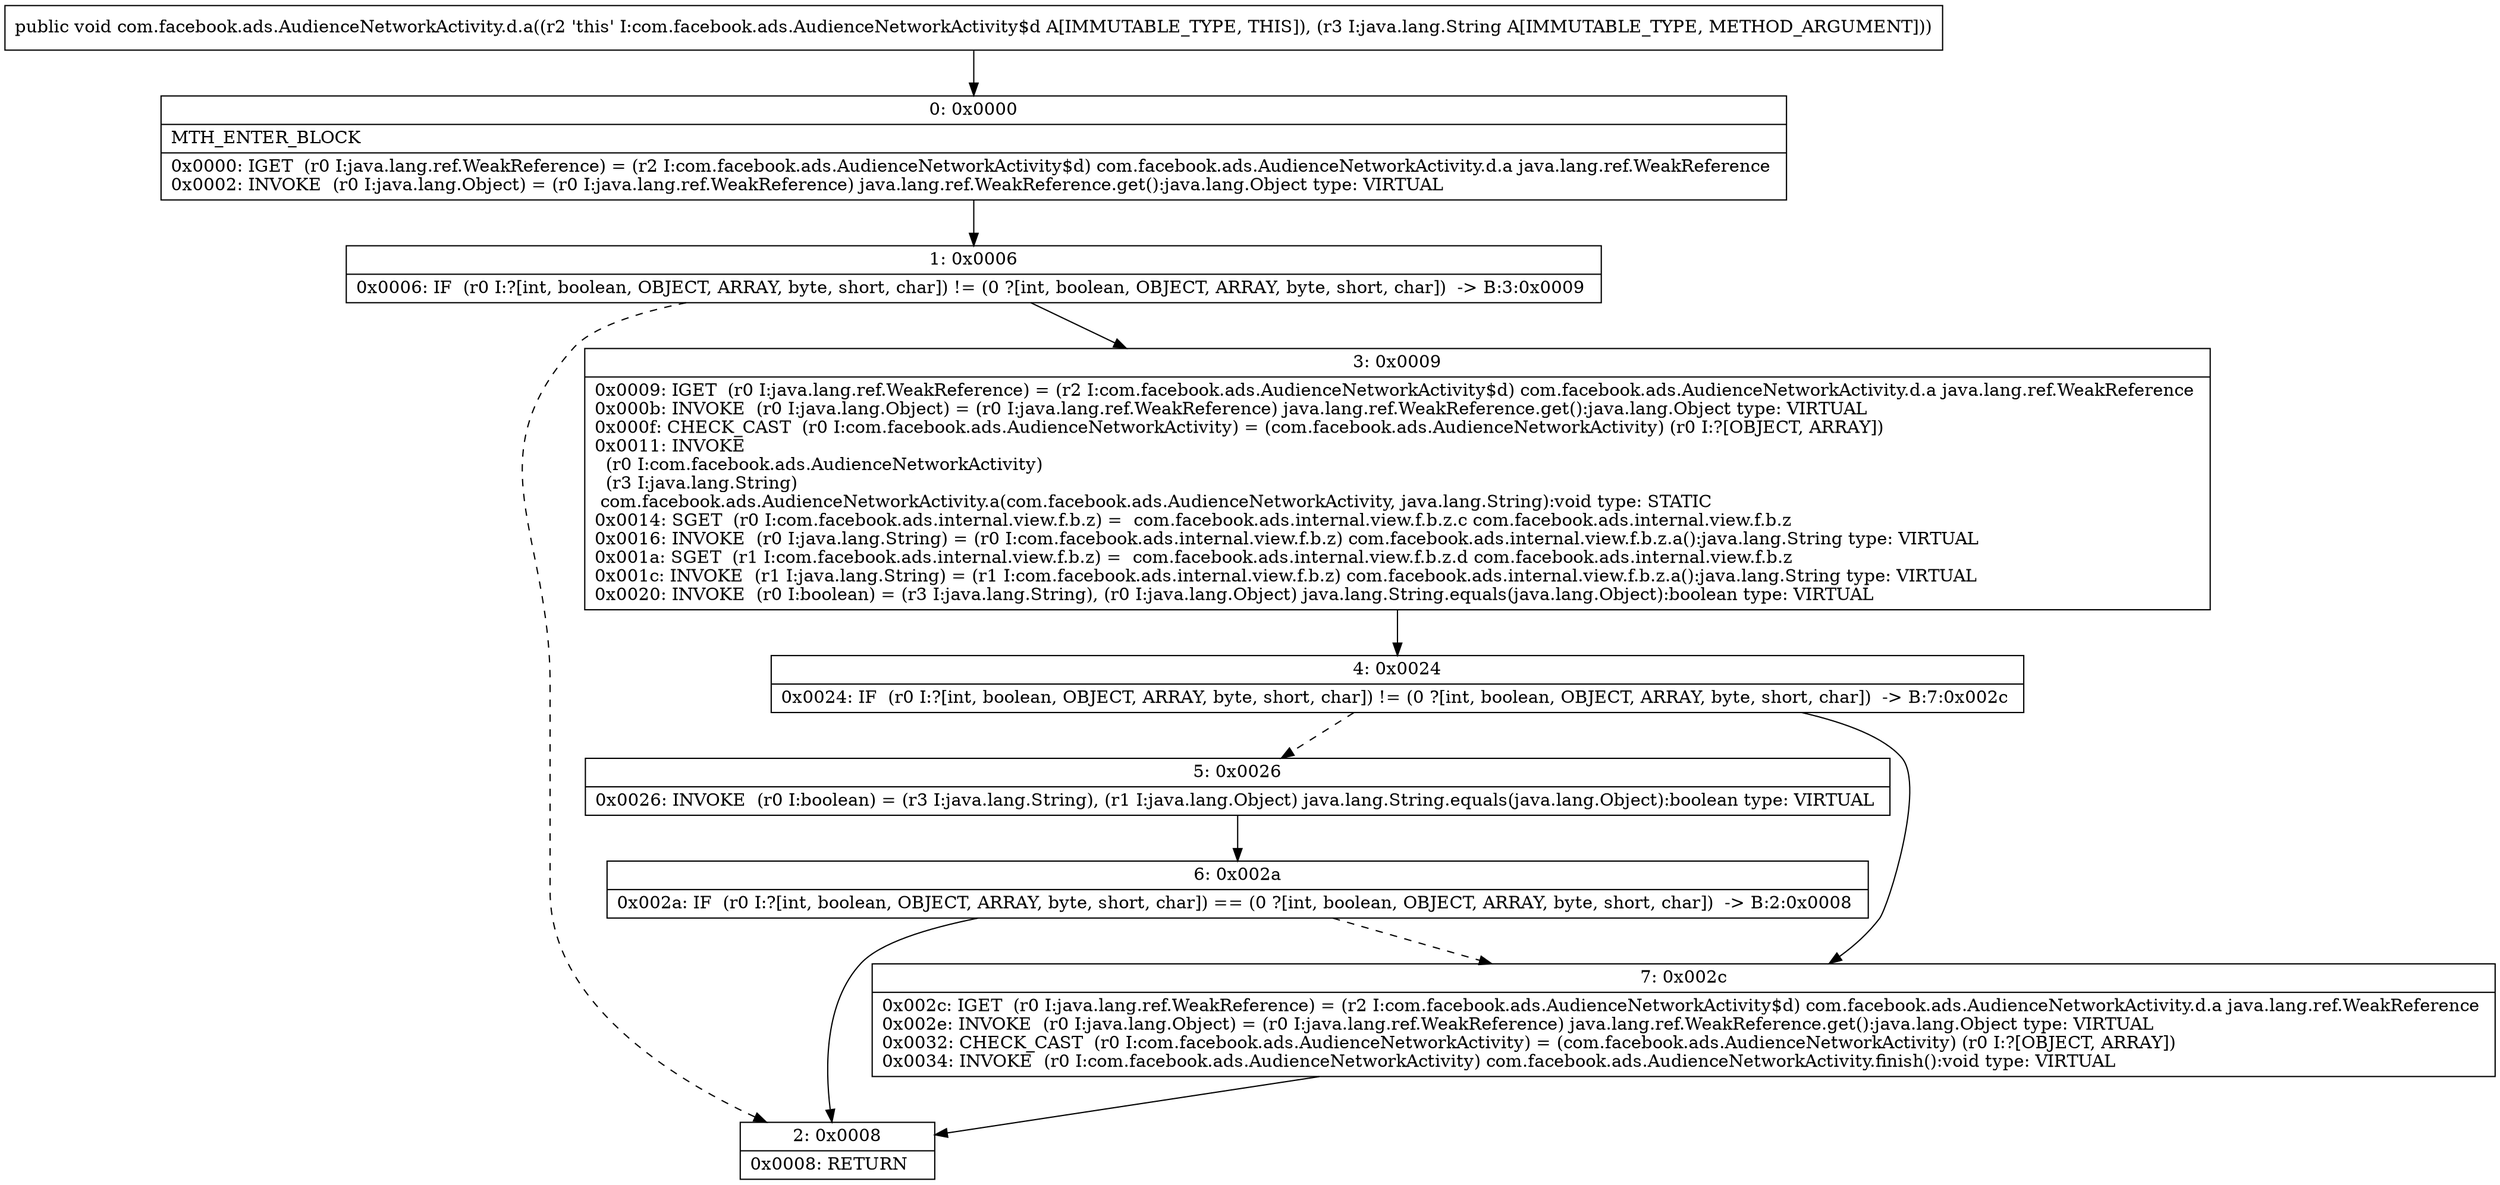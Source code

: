 digraph "CFG forcom.facebook.ads.AudienceNetworkActivity.d.a(Ljava\/lang\/String;)V" {
Node_0 [shape=record,label="{0\:\ 0x0000|MTH_ENTER_BLOCK\l|0x0000: IGET  (r0 I:java.lang.ref.WeakReference) = (r2 I:com.facebook.ads.AudienceNetworkActivity$d) com.facebook.ads.AudienceNetworkActivity.d.a java.lang.ref.WeakReference \l0x0002: INVOKE  (r0 I:java.lang.Object) = (r0 I:java.lang.ref.WeakReference) java.lang.ref.WeakReference.get():java.lang.Object type: VIRTUAL \l}"];
Node_1 [shape=record,label="{1\:\ 0x0006|0x0006: IF  (r0 I:?[int, boolean, OBJECT, ARRAY, byte, short, char]) != (0 ?[int, boolean, OBJECT, ARRAY, byte, short, char])  \-\> B:3:0x0009 \l}"];
Node_2 [shape=record,label="{2\:\ 0x0008|0x0008: RETURN   \l}"];
Node_3 [shape=record,label="{3\:\ 0x0009|0x0009: IGET  (r0 I:java.lang.ref.WeakReference) = (r2 I:com.facebook.ads.AudienceNetworkActivity$d) com.facebook.ads.AudienceNetworkActivity.d.a java.lang.ref.WeakReference \l0x000b: INVOKE  (r0 I:java.lang.Object) = (r0 I:java.lang.ref.WeakReference) java.lang.ref.WeakReference.get():java.lang.Object type: VIRTUAL \l0x000f: CHECK_CAST  (r0 I:com.facebook.ads.AudienceNetworkActivity) = (com.facebook.ads.AudienceNetworkActivity) (r0 I:?[OBJECT, ARRAY]) \l0x0011: INVOKE  \l  (r0 I:com.facebook.ads.AudienceNetworkActivity)\l  (r3 I:java.lang.String)\l com.facebook.ads.AudienceNetworkActivity.a(com.facebook.ads.AudienceNetworkActivity, java.lang.String):void type: STATIC \l0x0014: SGET  (r0 I:com.facebook.ads.internal.view.f.b.z) =  com.facebook.ads.internal.view.f.b.z.c com.facebook.ads.internal.view.f.b.z \l0x0016: INVOKE  (r0 I:java.lang.String) = (r0 I:com.facebook.ads.internal.view.f.b.z) com.facebook.ads.internal.view.f.b.z.a():java.lang.String type: VIRTUAL \l0x001a: SGET  (r1 I:com.facebook.ads.internal.view.f.b.z) =  com.facebook.ads.internal.view.f.b.z.d com.facebook.ads.internal.view.f.b.z \l0x001c: INVOKE  (r1 I:java.lang.String) = (r1 I:com.facebook.ads.internal.view.f.b.z) com.facebook.ads.internal.view.f.b.z.a():java.lang.String type: VIRTUAL \l0x0020: INVOKE  (r0 I:boolean) = (r3 I:java.lang.String), (r0 I:java.lang.Object) java.lang.String.equals(java.lang.Object):boolean type: VIRTUAL \l}"];
Node_4 [shape=record,label="{4\:\ 0x0024|0x0024: IF  (r0 I:?[int, boolean, OBJECT, ARRAY, byte, short, char]) != (0 ?[int, boolean, OBJECT, ARRAY, byte, short, char])  \-\> B:7:0x002c \l}"];
Node_5 [shape=record,label="{5\:\ 0x0026|0x0026: INVOKE  (r0 I:boolean) = (r3 I:java.lang.String), (r1 I:java.lang.Object) java.lang.String.equals(java.lang.Object):boolean type: VIRTUAL \l}"];
Node_6 [shape=record,label="{6\:\ 0x002a|0x002a: IF  (r0 I:?[int, boolean, OBJECT, ARRAY, byte, short, char]) == (0 ?[int, boolean, OBJECT, ARRAY, byte, short, char])  \-\> B:2:0x0008 \l}"];
Node_7 [shape=record,label="{7\:\ 0x002c|0x002c: IGET  (r0 I:java.lang.ref.WeakReference) = (r2 I:com.facebook.ads.AudienceNetworkActivity$d) com.facebook.ads.AudienceNetworkActivity.d.a java.lang.ref.WeakReference \l0x002e: INVOKE  (r0 I:java.lang.Object) = (r0 I:java.lang.ref.WeakReference) java.lang.ref.WeakReference.get():java.lang.Object type: VIRTUAL \l0x0032: CHECK_CAST  (r0 I:com.facebook.ads.AudienceNetworkActivity) = (com.facebook.ads.AudienceNetworkActivity) (r0 I:?[OBJECT, ARRAY]) \l0x0034: INVOKE  (r0 I:com.facebook.ads.AudienceNetworkActivity) com.facebook.ads.AudienceNetworkActivity.finish():void type: VIRTUAL \l}"];
MethodNode[shape=record,label="{public void com.facebook.ads.AudienceNetworkActivity.d.a((r2 'this' I:com.facebook.ads.AudienceNetworkActivity$d A[IMMUTABLE_TYPE, THIS]), (r3 I:java.lang.String A[IMMUTABLE_TYPE, METHOD_ARGUMENT])) }"];
MethodNode -> Node_0;
Node_0 -> Node_1;
Node_1 -> Node_2[style=dashed];
Node_1 -> Node_3;
Node_3 -> Node_4;
Node_4 -> Node_5[style=dashed];
Node_4 -> Node_7;
Node_5 -> Node_6;
Node_6 -> Node_2;
Node_6 -> Node_7[style=dashed];
Node_7 -> Node_2;
}


